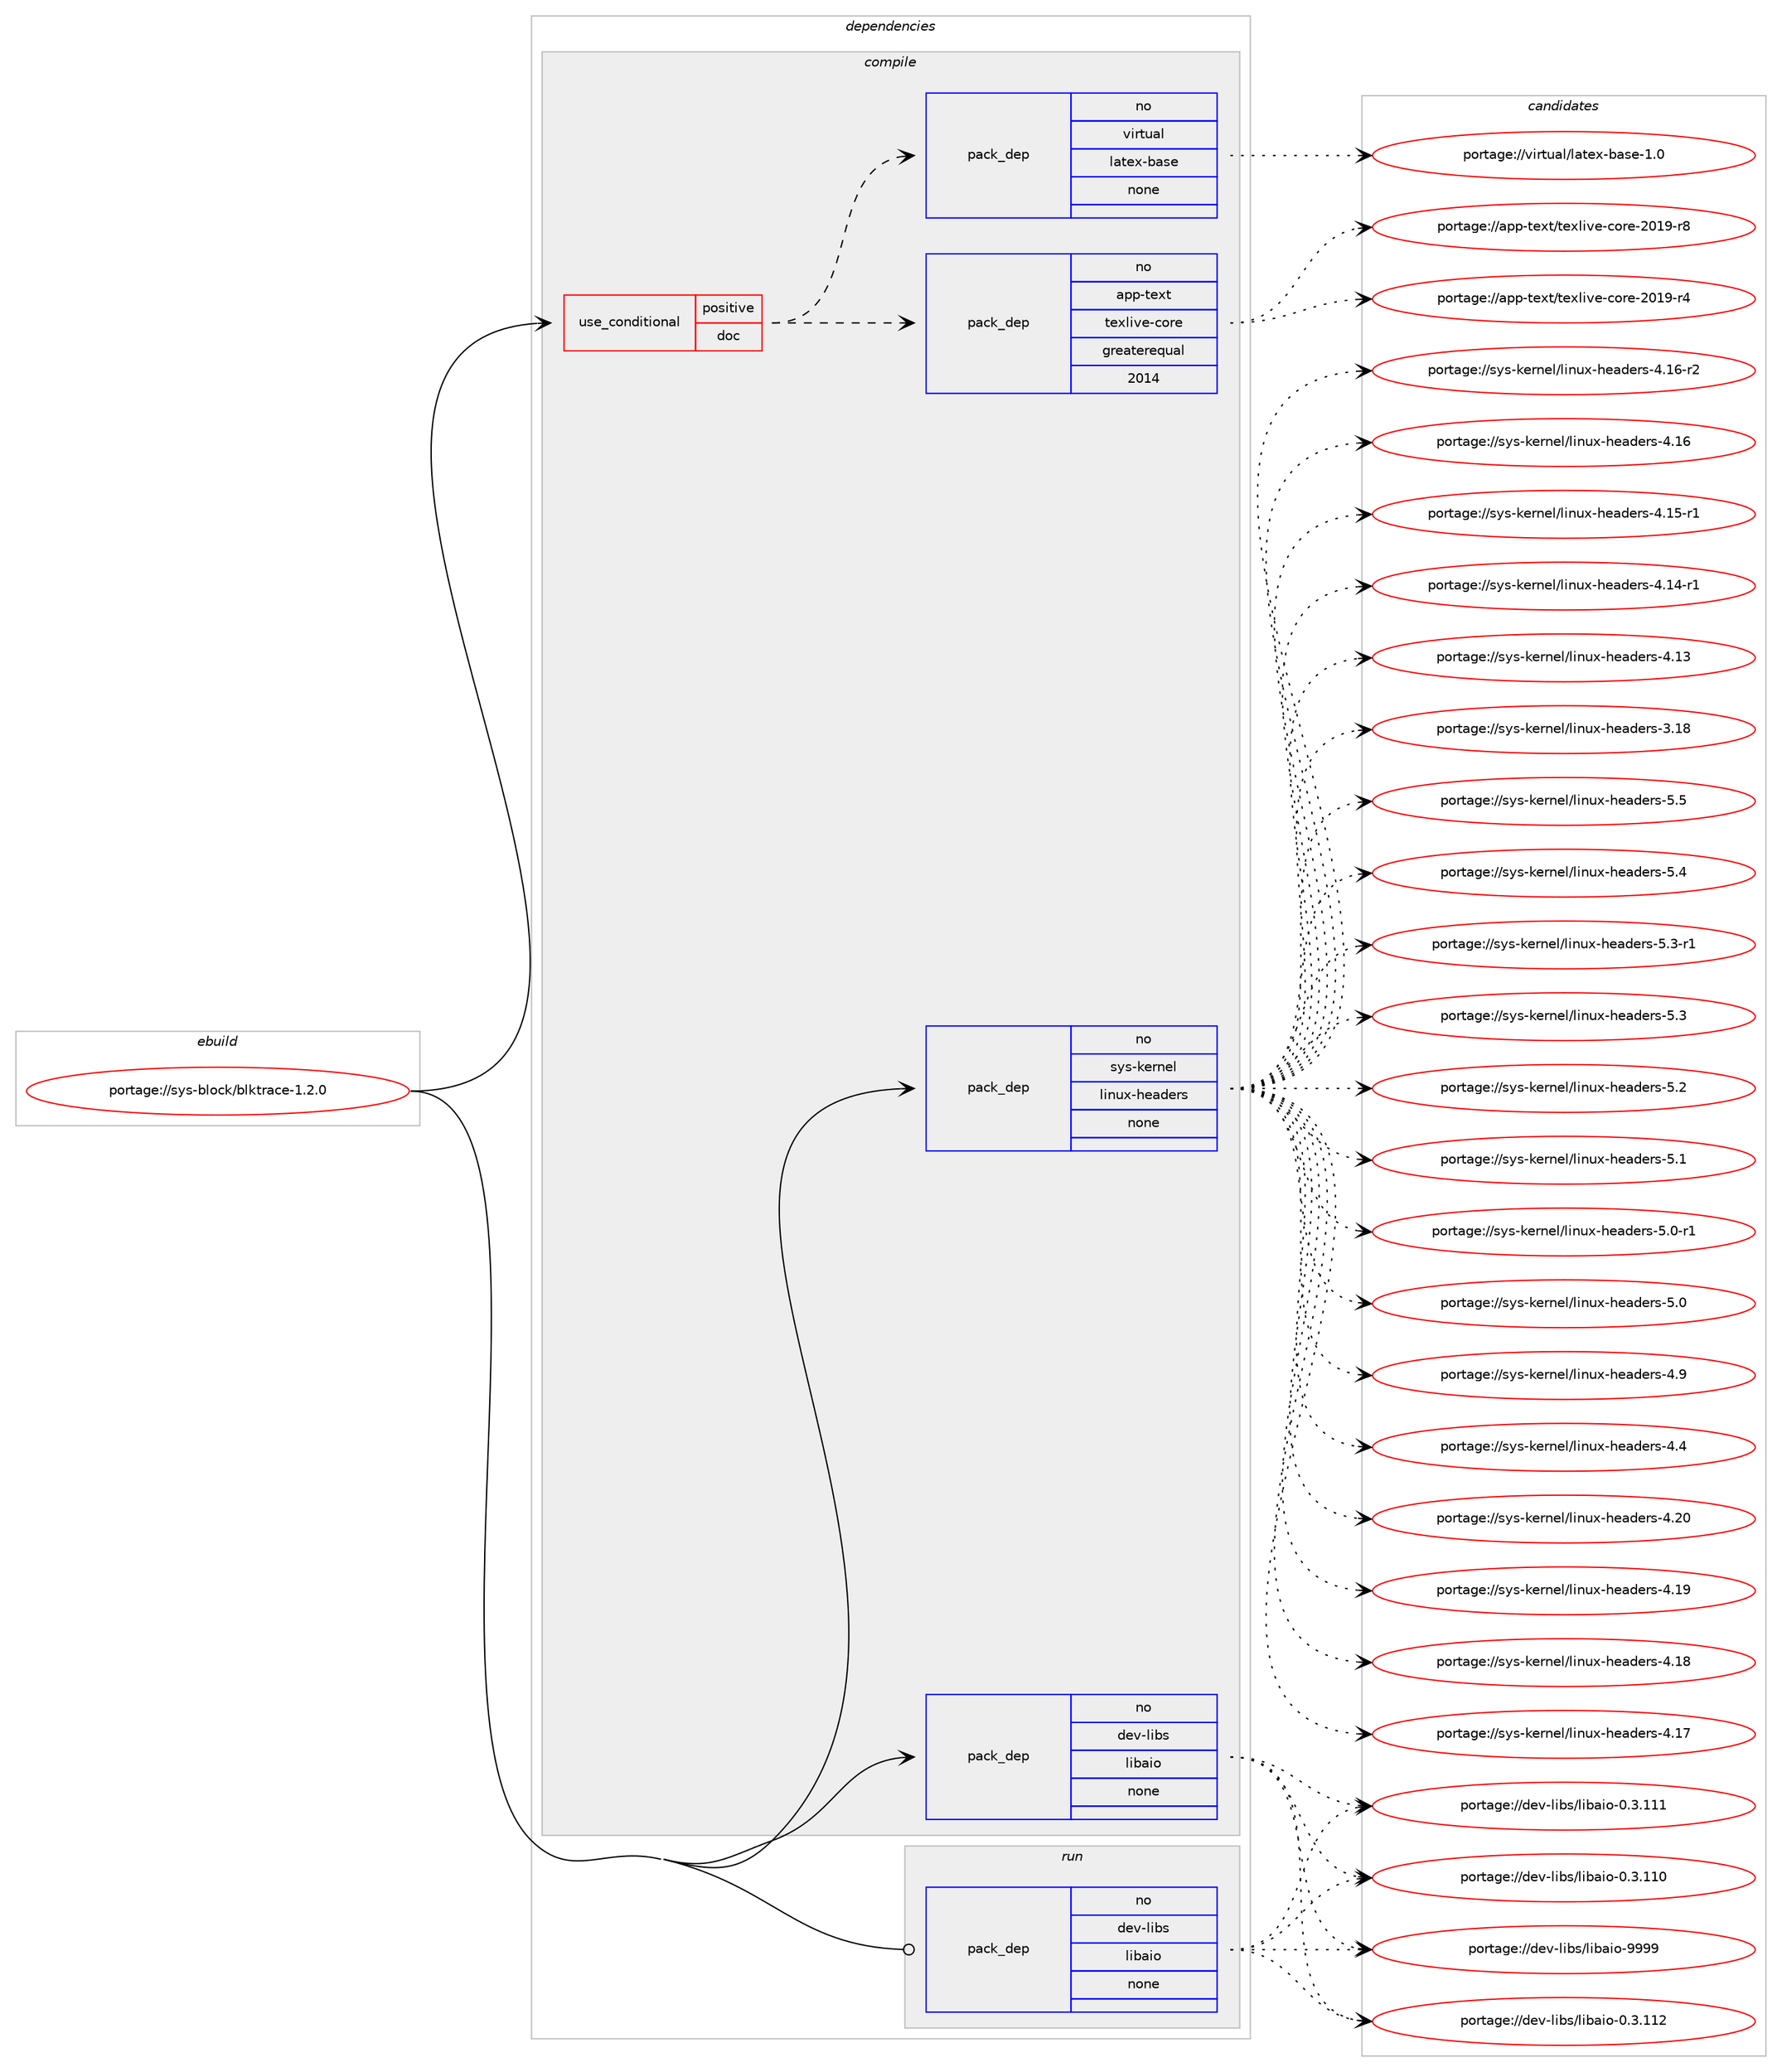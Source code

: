 digraph prolog {

# *************
# Graph options
# *************

newrank=true;
concentrate=true;
compound=true;
graph [rankdir=LR,fontname=Helvetica,fontsize=10,ranksep=1.5];#, ranksep=2.5, nodesep=0.2];
edge  [arrowhead=vee];
node  [fontname=Helvetica,fontsize=10];

# **********
# The ebuild
# **********

subgraph cluster_leftcol {
color=gray;
rank=same;
label=<<i>ebuild</i>>;
id [label="portage://sys-block/blktrace-1.2.0", color=red, width=4, href="../sys-block/blktrace-1.2.0.svg"];
}

# ****************
# The dependencies
# ****************

subgraph cluster_midcol {
color=gray;
label=<<i>dependencies</i>>;
subgraph cluster_compile {
fillcolor="#eeeeee";
style=filled;
label=<<i>compile</i>>;
subgraph cond10988 {
dependency52675 [label=<<TABLE BORDER="0" CELLBORDER="1" CELLSPACING="0" CELLPADDING="4"><TR><TD ROWSPAN="3" CELLPADDING="10">use_conditional</TD></TR><TR><TD>positive</TD></TR><TR><TD>doc</TD></TR></TABLE>>, shape=none, color=red];
subgraph pack40493 {
dependency52676 [label=<<TABLE BORDER="0" CELLBORDER="1" CELLSPACING="0" CELLPADDING="4" WIDTH="220"><TR><TD ROWSPAN="6" CELLPADDING="30">pack_dep</TD></TR><TR><TD WIDTH="110">no</TD></TR><TR><TD>virtual</TD></TR><TR><TD>latex-base</TD></TR><TR><TD>none</TD></TR><TR><TD></TD></TR></TABLE>>, shape=none, color=blue];
}
dependency52675:e -> dependency52676:w [weight=20,style="dashed",arrowhead="vee"];
subgraph pack40494 {
dependency52677 [label=<<TABLE BORDER="0" CELLBORDER="1" CELLSPACING="0" CELLPADDING="4" WIDTH="220"><TR><TD ROWSPAN="6" CELLPADDING="30">pack_dep</TD></TR><TR><TD WIDTH="110">no</TD></TR><TR><TD>app-text</TD></TR><TR><TD>texlive-core</TD></TR><TR><TD>greaterequal</TD></TR><TR><TD>2014</TD></TR></TABLE>>, shape=none, color=blue];
}
dependency52675:e -> dependency52677:w [weight=20,style="dashed",arrowhead="vee"];
}
id:e -> dependency52675:w [weight=20,style="solid",arrowhead="vee"];
subgraph pack40495 {
dependency52678 [label=<<TABLE BORDER="0" CELLBORDER="1" CELLSPACING="0" CELLPADDING="4" WIDTH="220"><TR><TD ROWSPAN="6" CELLPADDING="30">pack_dep</TD></TR><TR><TD WIDTH="110">no</TD></TR><TR><TD>dev-libs</TD></TR><TR><TD>libaio</TD></TR><TR><TD>none</TD></TR><TR><TD></TD></TR></TABLE>>, shape=none, color=blue];
}
id:e -> dependency52678:w [weight=20,style="solid",arrowhead="vee"];
subgraph pack40496 {
dependency52679 [label=<<TABLE BORDER="0" CELLBORDER="1" CELLSPACING="0" CELLPADDING="4" WIDTH="220"><TR><TD ROWSPAN="6" CELLPADDING="30">pack_dep</TD></TR><TR><TD WIDTH="110">no</TD></TR><TR><TD>sys-kernel</TD></TR><TR><TD>linux-headers</TD></TR><TR><TD>none</TD></TR><TR><TD></TD></TR></TABLE>>, shape=none, color=blue];
}
id:e -> dependency52679:w [weight=20,style="solid",arrowhead="vee"];
}
subgraph cluster_compileandrun {
fillcolor="#eeeeee";
style=filled;
label=<<i>compile and run</i>>;
}
subgraph cluster_run {
fillcolor="#eeeeee";
style=filled;
label=<<i>run</i>>;
subgraph pack40497 {
dependency52680 [label=<<TABLE BORDER="0" CELLBORDER="1" CELLSPACING="0" CELLPADDING="4" WIDTH="220"><TR><TD ROWSPAN="6" CELLPADDING="30">pack_dep</TD></TR><TR><TD WIDTH="110">no</TD></TR><TR><TD>dev-libs</TD></TR><TR><TD>libaio</TD></TR><TR><TD>none</TD></TR><TR><TD></TD></TR></TABLE>>, shape=none, color=blue];
}
id:e -> dependency52680:w [weight=20,style="solid",arrowhead="odot"];
}
}

# **************
# The candidates
# **************

subgraph cluster_choices {
rank=same;
color=gray;
label=<<i>candidates</i>>;

subgraph choice40493 {
color=black;
nodesep=1;
choice11810511411611797108471089711610112045989711510145494648 [label="portage://virtual/latex-base-1.0", color=red, width=4,href="../virtual/latex-base-1.0.svg"];
dependency52676:e -> choice11810511411611797108471089711610112045989711510145494648:w [style=dotted,weight="100"];
}
subgraph choice40494 {
color=black;
nodesep=1;
choice971121124511610112011647116101120108105118101459911111410145504849574511456 [label="portage://app-text/texlive-core-2019-r8", color=red, width=4,href="../app-text/texlive-core-2019-r8.svg"];
choice971121124511610112011647116101120108105118101459911111410145504849574511452 [label="portage://app-text/texlive-core-2019-r4", color=red, width=4,href="../app-text/texlive-core-2019-r4.svg"];
dependency52677:e -> choice971121124511610112011647116101120108105118101459911111410145504849574511456:w [style=dotted,weight="100"];
dependency52677:e -> choice971121124511610112011647116101120108105118101459911111410145504849574511452:w [style=dotted,weight="100"];
}
subgraph choice40495 {
color=black;
nodesep=1;
choice10010111845108105981154710810598971051114557575757 [label="portage://dev-libs/libaio-9999", color=red, width=4,href="../dev-libs/libaio-9999.svg"];
choice10010111845108105981154710810598971051114548465146494950 [label="portage://dev-libs/libaio-0.3.112", color=red, width=4,href="../dev-libs/libaio-0.3.112.svg"];
choice10010111845108105981154710810598971051114548465146494949 [label="portage://dev-libs/libaio-0.3.111", color=red, width=4,href="../dev-libs/libaio-0.3.111.svg"];
choice10010111845108105981154710810598971051114548465146494948 [label="portage://dev-libs/libaio-0.3.110", color=red, width=4,href="../dev-libs/libaio-0.3.110.svg"];
dependency52678:e -> choice10010111845108105981154710810598971051114557575757:w [style=dotted,weight="100"];
dependency52678:e -> choice10010111845108105981154710810598971051114548465146494950:w [style=dotted,weight="100"];
dependency52678:e -> choice10010111845108105981154710810598971051114548465146494949:w [style=dotted,weight="100"];
dependency52678:e -> choice10010111845108105981154710810598971051114548465146494948:w [style=dotted,weight="100"];
}
subgraph choice40496 {
color=black;
nodesep=1;
choice1151211154510710111411010110847108105110117120451041019710010111411545534653 [label="portage://sys-kernel/linux-headers-5.5", color=red, width=4,href="../sys-kernel/linux-headers-5.5.svg"];
choice1151211154510710111411010110847108105110117120451041019710010111411545534652 [label="portage://sys-kernel/linux-headers-5.4", color=red, width=4,href="../sys-kernel/linux-headers-5.4.svg"];
choice11512111545107101114110101108471081051101171204510410197100101114115455346514511449 [label="portage://sys-kernel/linux-headers-5.3-r1", color=red, width=4,href="../sys-kernel/linux-headers-5.3-r1.svg"];
choice1151211154510710111411010110847108105110117120451041019710010111411545534651 [label="portage://sys-kernel/linux-headers-5.3", color=red, width=4,href="../sys-kernel/linux-headers-5.3.svg"];
choice1151211154510710111411010110847108105110117120451041019710010111411545534650 [label="portage://sys-kernel/linux-headers-5.2", color=red, width=4,href="../sys-kernel/linux-headers-5.2.svg"];
choice1151211154510710111411010110847108105110117120451041019710010111411545534649 [label="portage://sys-kernel/linux-headers-5.1", color=red, width=4,href="../sys-kernel/linux-headers-5.1.svg"];
choice11512111545107101114110101108471081051101171204510410197100101114115455346484511449 [label="portage://sys-kernel/linux-headers-5.0-r1", color=red, width=4,href="../sys-kernel/linux-headers-5.0-r1.svg"];
choice1151211154510710111411010110847108105110117120451041019710010111411545534648 [label="portage://sys-kernel/linux-headers-5.0", color=red, width=4,href="../sys-kernel/linux-headers-5.0.svg"];
choice1151211154510710111411010110847108105110117120451041019710010111411545524657 [label="portage://sys-kernel/linux-headers-4.9", color=red, width=4,href="../sys-kernel/linux-headers-4.9.svg"];
choice1151211154510710111411010110847108105110117120451041019710010111411545524652 [label="portage://sys-kernel/linux-headers-4.4", color=red, width=4,href="../sys-kernel/linux-headers-4.4.svg"];
choice115121115451071011141101011084710810511011712045104101971001011141154552465048 [label="portage://sys-kernel/linux-headers-4.20", color=red, width=4,href="../sys-kernel/linux-headers-4.20.svg"];
choice115121115451071011141101011084710810511011712045104101971001011141154552464957 [label="portage://sys-kernel/linux-headers-4.19", color=red, width=4,href="../sys-kernel/linux-headers-4.19.svg"];
choice115121115451071011141101011084710810511011712045104101971001011141154552464956 [label="portage://sys-kernel/linux-headers-4.18", color=red, width=4,href="../sys-kernel/linux-headers-4.18.svg"];
choice115121115451071011141101011084710810511011712045104101971001011141154552464955 [label="portage://sys-kernel/linux-headers-4.17", color=red, width=4,href="../sys-kernel/linux-headers-4.17.svg"];
choice1151211154510710111411010110847108105110117120451041019710010111411545524649544511450 [label="portage://sys-kernel/linux-headers-4.16-r2", color=red, width=4,href="../sys-kernel/linux-headers-4.16-r2.svg"];
choice115121115451071011141101011084710810511011712045104101971001011141154552464954 [label="portage://sys-kernel/linux-headers-4.16", color=red, width=4,href="../sys-kernel/linux-headers-4.16.svg"];
choice1151211154510710111411010110847108105110117120451041019710010111411545524649534511449 [label="portage://sys-kernel/linux-headers-4.15-r1", color=red, width=4,href="../sys-kernel/linux-headers-4.15-r1.svg"];
choice1151211154510710111411010110847108105110117120451041019710010111411545524649524511449 [label="portage://sys-kernel/linux-headers-4.14-r1", color=red, width=4,href="../sys-kernel/linux-headers-4.14-r1.svg"];
choice115121115451071011141101011084710810511011712045104101971001011141154552464951 [label="portage://sys-kernel/linux-headers-4.13", color=red, width=4,href="../sys-kernel/linux-headers-4.13.svg"];
choice115121115451071011141101011084710810511011712045104101971001011141154551464956 [label="portage://sys-kernel/linux-headers-3.18", color=red, width=4,href="../sys-kernel/linux-headers-3.18.svg"];
dependency52679:e -> choice1151211154510710111411010110847108105110117120451041019710010111411545534653:w [style=dotted,weight="100"];
dependency52679:e -> choice1151211154510710111411010110847108105110117120451041019710010111411545534652:w [style=dotted,weight="100"];
dependency52679:e -> choice11512111545107101114110101108471081051101171204510410197100101114115455346514511449:w [style=dotted,weight="100"];
dependency52679:e -> choice1151211154510710111411010110847108105110117120451041019710010111411545534651:w [style=dotted,weight="100"];
dependency52679:e -> choice1151211154510710111411010110847108105110117120451041019710010111411545534650:w [style=dotted,weight="100"];
dependency52679:e -> choice1151211154510710111411010110847108105110117120451041019710010111411545534649:w [style=dotted,weight="100"];
dependency52679:e -> choice11512111545107101114110101108471081051101171204510410197100101114115455346484511449:w [style=dotted,weight="100"];
dependency52679:e -> choice1151211154510710111411010110847108105110117120451041019710010111411545534648:w [style=dotted,weight="100"];
dependency52679:e -> choice1151211154510710111411010110847108105110117120451041019710010111411545524657:w [style=dotted,weight="100"];
dependency52679:e -> choice1151211154510710111411010110847108105110117120451041019710010111411545524652:w [style=dotted,weight="100"];
dependency52679:e -> choice115121115451071011141101011084710810511011712045104101971001011141154552465048:w [style=dotted,weight="100"];
dependency52679:e -> choice115121115451071011141101011084710810511011712045104101971001011141154552464957:w [style=dotted,weight="100"];
dependency52679:e -> choice115121115451071011141101011084710810511011712045104101971001011141154552464956:w [style=dotted,weight="100"];
dependency52679:e -> choice115121115451071011141101011084710810511011712045104101971001011141154552464955:w [style=dotted,weight="100"];
dependency52679:e -> choice1151211154510710111411010110847108105110117120451041019710010111411545524649544511450:w [style=dotted,weight="100"];
dependency52679:e -> choice115121115451071011141101011084710810511011712045104101971001011141154552464954:w [style=dotted,weight="100"];
dependency52679:e -> choice1151211154510710111411010110847108105110117120451041019710010111411545524649534511449:w [style=dotted,weight="100"];
dependency52679:e -> choice1151211154510710111411010110847108105110117120451041019710010111411545524649524511449:w [style=dotted,weight="100"];
dependency52679:e -> choice115121115451071011141101011084710810511011712045104101971001011141154552464951:w [style=dotted,weight="100"];
dependency52679:e -> choice115121115451071011141101011084710810511011712045104101971001011141154551464956:w [style=dotted,weight="100"];
}
subgraph choice40497 {
color=black;
nodesep=1;
choice10010111845108105981154710810598971051114557575757 [label="portage://dev-libs/libaio-9999", color=red, width=4,href="../dev-libs/libaio-9999.svg"];
choice10010111845108105981154710810598971051114548465146494950 [label="portage://dev-libs/libaio-0.3.112", color=red, width=4,href="../dev-libs/libaio-0.3.112.svg"];
choice10010111845108105981154710810598971051114548465146494949 [label="portage://dev-libs/libaio-0.3.111", color=red, width=4,href="../dev-libs/libaio-0.3.111.svg"];
choice10010111845108105981154710810598971051114548465146494948 [label="portage://dev-libs/libaio-0.3.110", color=red, width=4,href="../dev-libs/libaio-0.3.110.svg"];
dependency52680:e -> choice10010111845108105981154710810598971051114557575757:w [style=dotted,weight="100"];
dependency52680:e -> choice10010111845108105981154710810598971051114548465146494950:w [style=dotted,weight="100"];
dependency52680:e -> choice10010111845108105981154710810598971051114548465146494949:w [style=dotted,weight="100"];
dependency52680:e -> choice10010111845108105981154710810598971051114548465146494948:w [style=dotted,weight="100"];
}
}

}
